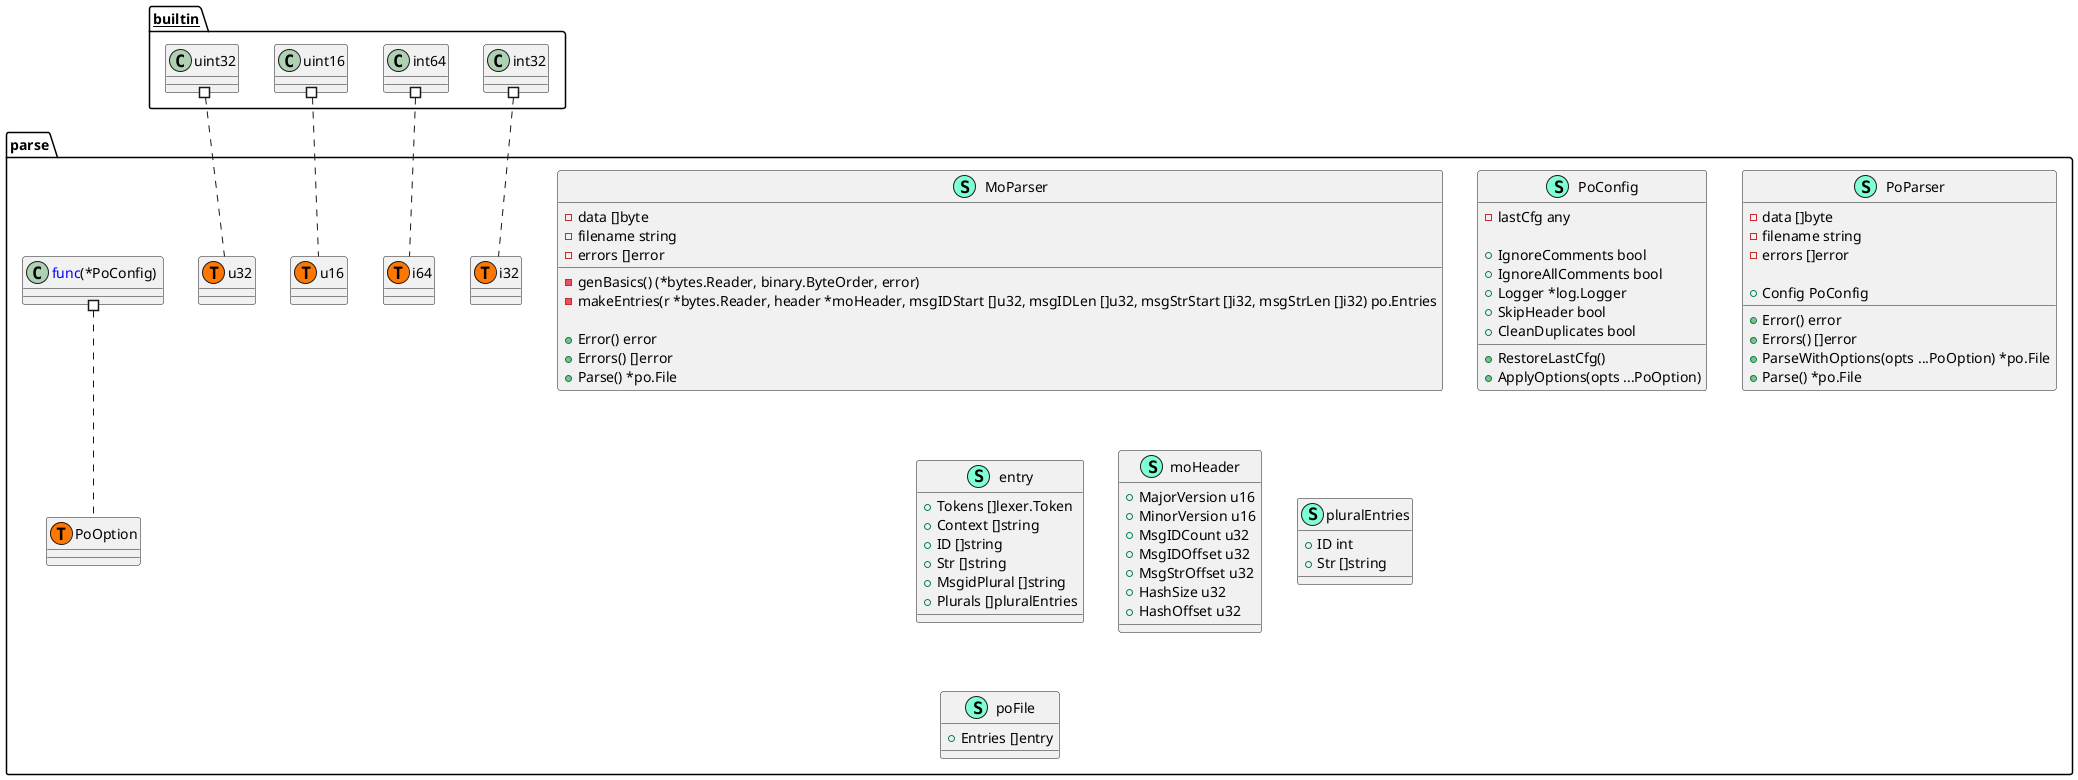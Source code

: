 @startuml
namespace parse {
    class MoParser << (S,Aquamarine) >> {
        - data []byte
        - filename string
        - errors []error

        - genBasics() (*bytes.Reader, binary.ByteOrder, error)
        - makeEntries(r *bytes.Reader, header *moHeader, msgIDStart []u32, msgIDLen []u32, msgStrStart []i32, msgStrLen []i32) po.Entries

        + Error() error
        + Errors() []error
        + Parse() *po.File

    }
    class PoConfig << (S,Aquamarine) >> {
        - lastCfg any

        + IgnoreComments bool
        + IgnoreAllComments bool
        + Logger *log.Logger
        + SkipHeader bool
        + CleanDuplicates bool

        + RestoreLastCfg() 
        + ApplyOptions(opts ...PoOption) 

    }
    class PoParser << (S,Aquamarine) >> {
        - data []byte
        - filename string
        - errors []error

        + Config PoConfig

        + Error() error
        + Errors() []error
        + ParseWithOptions(opts ...PoOption) *po.File
        + Parse() *po.File

    }
    class entry << (S,Aquamarine) >> {
        + Tokens []lexer.Token
        + Context []string
        + ID []string
        + Str []string
        + MsgidPlural []string
        + Plurals []pluralEntries

    }
    class moHeader << (S,Aquamarine) >> {
        + MajorVersion u16
        + MinorVersion u16
        + MsgIDCount u32
        + MsgIDOffset u32
        + MsgStrOffset u32
        + HashSize u32
        + HashOffset u32

    }
    class parse.PoOption << (T, #FF7700) >>  {
    }
    class parse.i32 << (T, #FF7700) >>  {
    }
    class parse.i64 << (T, #FF7700) >>  {
    }
    class parse.u16 << (T, #FF7700) >>  {
    }
    class parse.u32 << (T, #FF7700) >>  {
    }
    class pluralEntries << (S,Aquamarine) >> {
        + ID int
        + Str []string

    }
    class poFile << (S,Aquamarine) >> {
        + Entries []entry

    }
}


"__builtin__.int32" #.. "parse.i32"
"__builtin__.int64" #.. "parse.i64"
"__builtin__.uint16" #.. "parse.u16"
"__builtin__.uint32" #.. "parse.u32"
"parse.<font color=blue>func</font>(*PoConfig) " #.. "parse.PoOption"
@enduml
